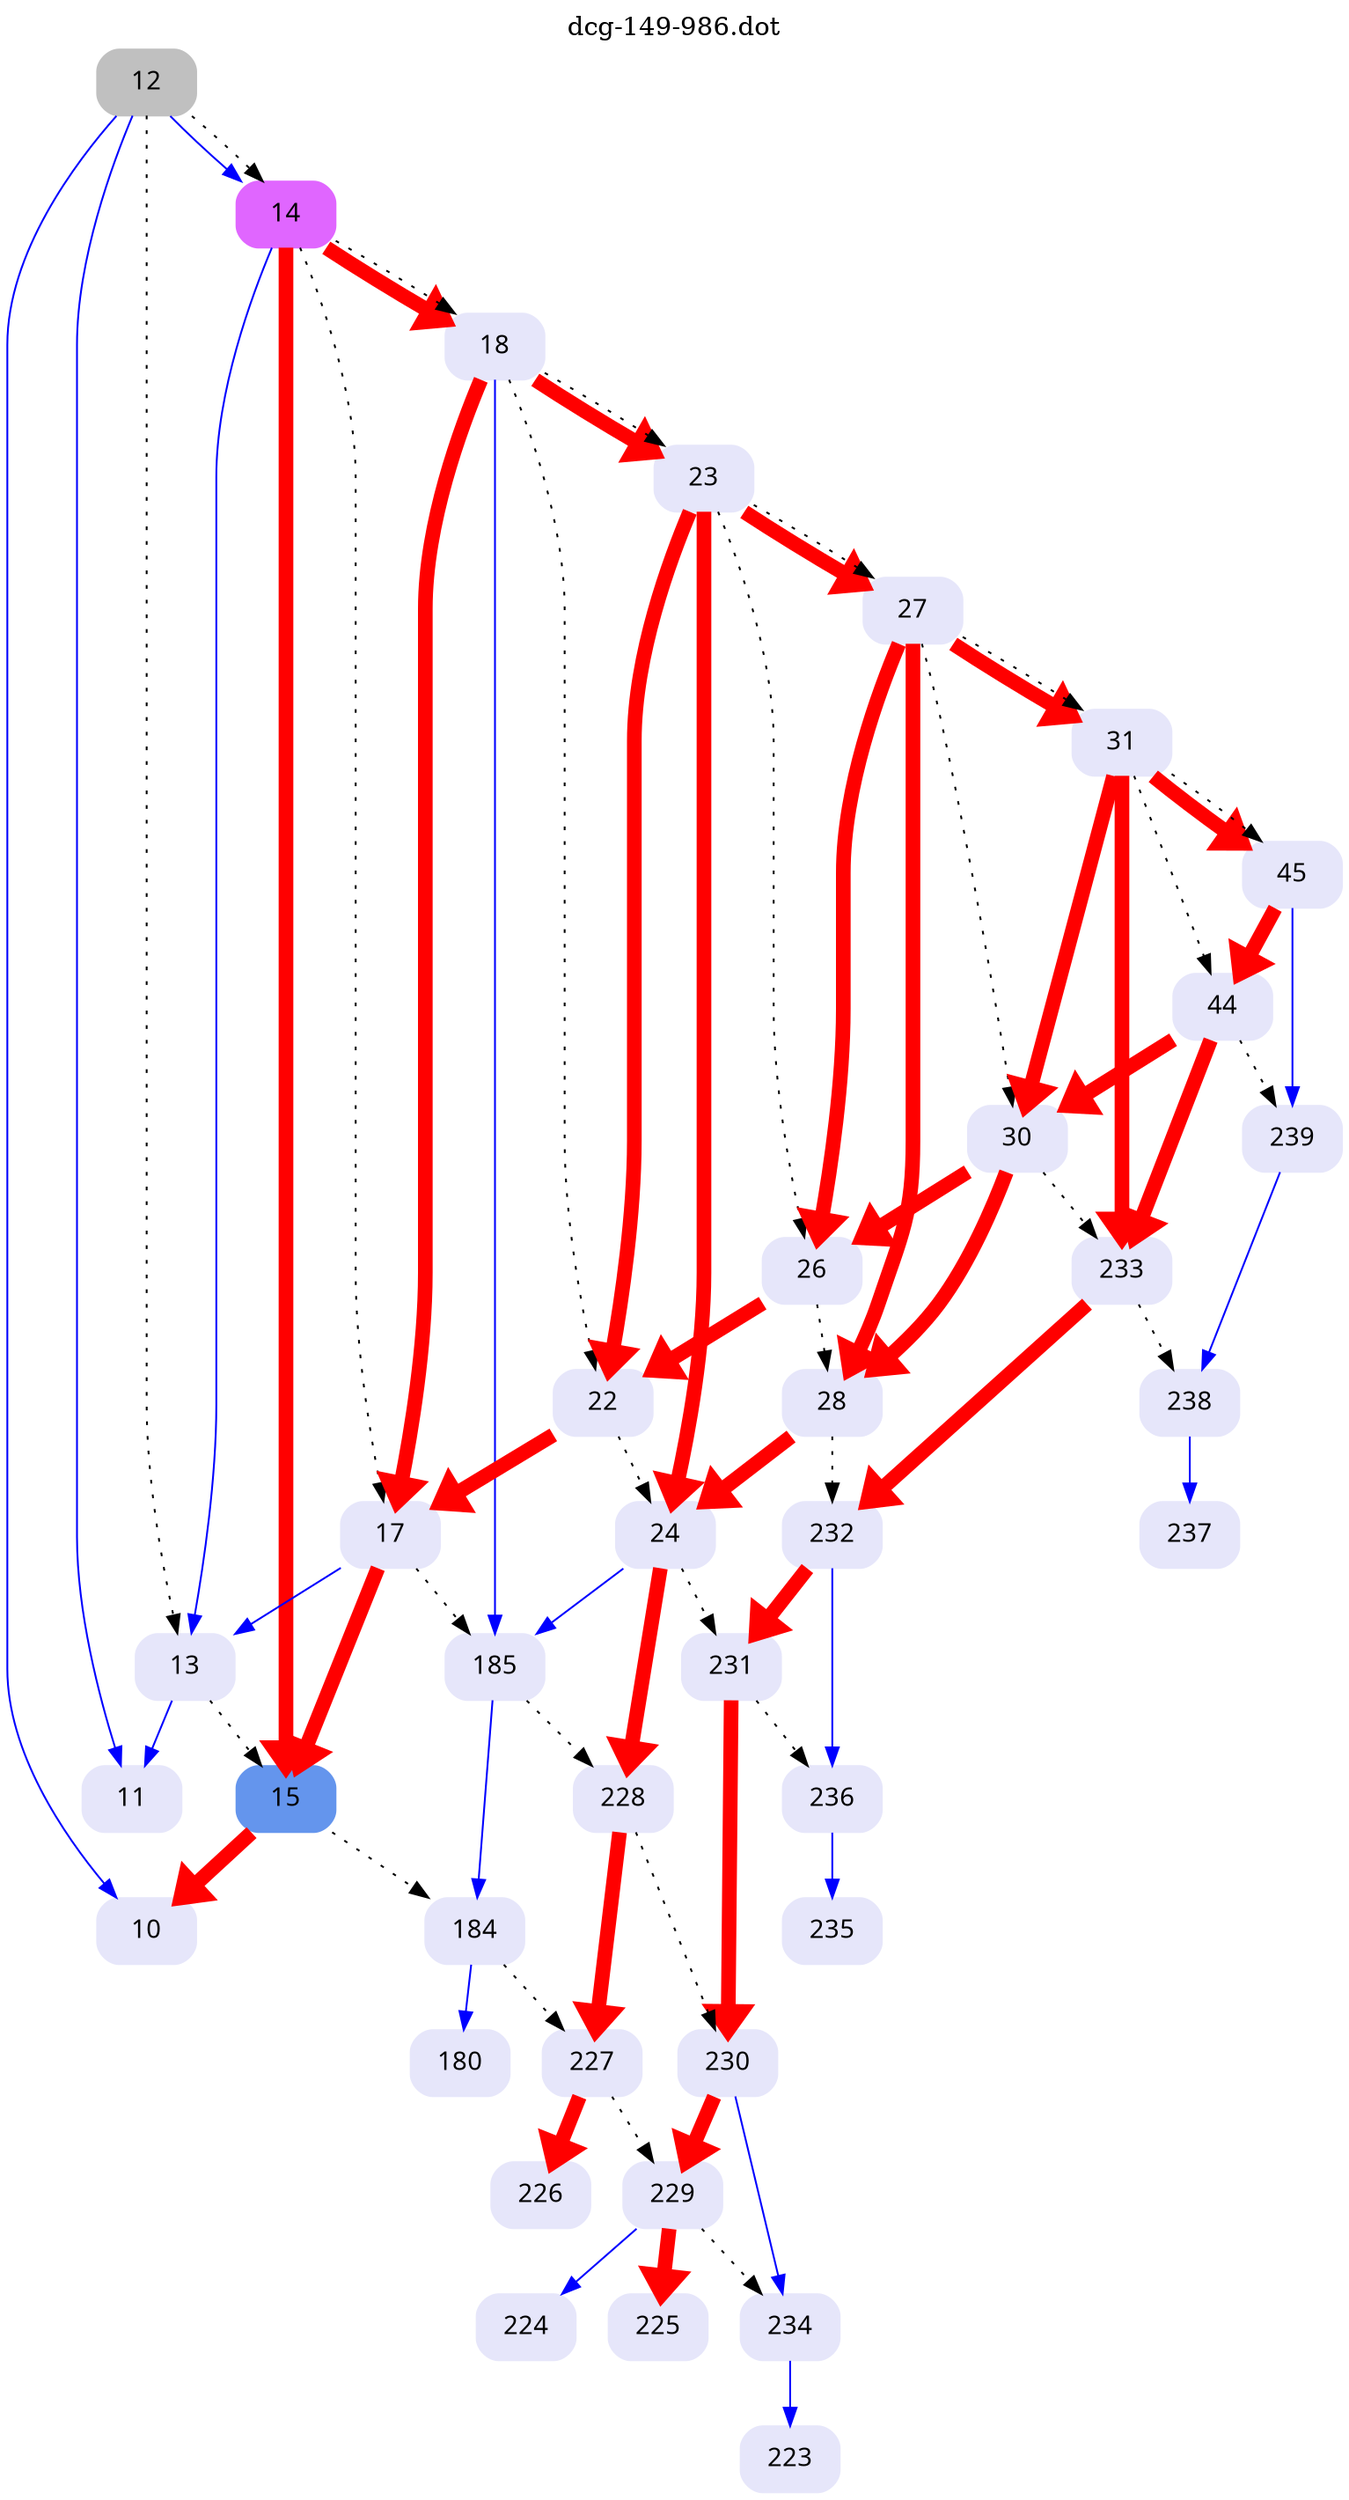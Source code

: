 digraph dcg_149 {
  labelloc="t";
  label="dcg-149-986.dot";
  node [fontname="sans-serif"];
  node [shape=box style="rounded,filled"];
  n12 [label="12" color=grey];
  n12 -> n11 [color=blue penwidth=1];
  n12 -> n10 [color=blue penwidth=1];
  n12 -> n14 [color=blue penwidth=1];
  n12 -> n13 [style=dotted,label=""];
  n12 -> n14 [style=dotted,label=""];
  n14 [label="14" color=mediumorchid1];
  n14 -> n13 [color=blue penwidth=1];
  n14 -> n15 [color=red penwidth=8];
  n14 -> n18 [color=red penwidth=8];
  n14 -> n17 [style=dotted,label=""];
  n14 -> n18 [style=dotted,label=""];
  n18 [label="18" color=lavender];
  n18 -> n17 [color=red penwidth=8];
  n18 -> n185 [color=blue penwidth=1];
  n18 -> n23 [color=red penwidth=8];
  n18 -> n22 [style=dotted,label=""];
  n18 -> n23 [style=dotted,label=""];
  n23 [label="23" color=lavender];
  n23 -> n22 [color=red penwidth=8];
  n23 -> n24 [color=red penwidth=8];
  n23 -> n27 [color=red penwidth=8];
  n23 -> n26 [style=dotted,label=""];
  n23 -> n27 [style=dotted,label=""];
  n27 [label="27" color=lavender];
  n27 -> n26 [color=red penwidth=8];
  n27 -> n28 [color=red penwidth=8];
  n27 -> n31 [color=red penwidth=8];
  n27 -> n30 [style=dotted,label=""];
  n27 -> n31 [style=dotted,label=""];
  n31 [label="31" color=lavender];
  n31 -> n30 [color=red penwidth=8];
  n31 -> n233 [color=red penwidth=8];
  n31 -> n45 [color=red penwidth=8];
  n31 -> n44 [style=dotted,label=""];
  n31 -> n45 [style=dotted,label=""];
  n45 [label="45" color=lavender];
  n45 -> n44 [color=red penwidth=8];
  n45 -> n239 [color=blue penwidth=1];
  n239 [label="239" color=lavender];
  n239 -> n238 [color=blue penwidth=1];
  n238 [label="238" color=lavender];
  n238 -> n237 [color=blue penwidth=1];
  n237 [label="237" color=lavender];
  n44 [label="44" color=lavender];
  n44 -> n30 [color=red penwidth=8];
  n44 -> n233 [color=red penwidth=8];
  n44 -> n239 [style=dotted,label=""];
  n233 [label="233" color=lavender];
  n233 -> n232 [color=red penwidth=8];
  n233 -> n238 [style=dotted,label=""];
  n232 [label="232" color=lavender];
  n232 -> n231 [color=red penwidth=8];
  n232 -> n236 [color=blue penwidth=1];
  n236 [label="236" color=lavender];
  n236 -> n235 [color=blue penwidth=1];
  n235 [label="235" color=lavender];
  n231 [label="231" color=lavender];
  n231 -> n230 [color=red penwidth=8];
  n231 -> n236 [style=dotted,label=""];
  n230 [label="230" color=lavender];
  n230 -> n229 [color=red penwidth=8];
  n230 -> n234 [color=blue penwidth=1];
  n234 [label="234" color=lavender];
  n234 -> n223 [color=blue penwidth=1];
  n223 [label="223" color=lavender];
  n229 [label="229" color=lavender];
  n229 -> n224 [color=blue penwidth=1];
  n229 -> n225 [color=red penwidth=8];
  n229 -> n234 [style=dotted,label=""];
  n225 [label="225" color=lavender];
  n224 [label="224" color=lavender];
  n30 [label="30" color=lavender];
  n30 -> n26 [color=red penwidth=8];
  n30 -> n28 [color=red penwidth=8];
  n30 -> n233 [style=dotted,label=""];
  n28 [label="28" color=lavender];
  n28 -> n24 [color=red penwidth=8];
  n28 -> n232 [style=dotted,label=""];
  n24 [label="24" color=lavender];
  n24 -> n185 [color=blue penwidth=1];
  n24 -> n228 [color=red penwidth=8];
  n24 -> n231 [style=dotted,label=""];
  n228 [label="228" color=lavender];
  n228 -> n227 [color=red penwidth=8];
  n228 -> n230 [style=dotted,label=""];
  n227 [label="227" color=lavender];
  n227 -> n226 [color=red penwidth=8];
  n227 -> n229 [style=dotted,label=""];
  n226 [label="226" color=lavender];
  n185 [label="185" color=lavender];
  n185 -> n184 [color=blue penwidth=1];
  n185 -> n228 [style=dotted,label=""];
  n184 [label="184" color=lavender];
  n184 -> n180 [color=blue penwidth=1];
  n184 -> n227 [style=dotted,label=""];
  n180 [label="180" color=lavender];
  n26 [label="26" color=lavender];
  n26 -> n22 [color=red penwidth=8];
  n26 -> n28 [style=dotted,label=""];
  n22 [label="22" color=lavender];
  n22 -> n17 [color=red penwidth=8];
  n22 -> n24 [style=dotted,label=""];
  n17 [label="17" color=lavender];
  n17 -> n13 [color=blue penwidth=1];
  n17 -> n15 [color=red penwidth=8];
  n17 -> n185 [style=dotted,label=""];
  n15 [label="15" color=cornflowerblue];
  n15 -> n10 [color=red penwidth=8];
  n15 -> n184 [style=dotted,label=""];
  n10 [label="10" color=lavender];
  n13 [label="13" color=lavender];
  n13 -> n11 [color=blue penwidth=1];
  n13 -> n15 [style=dotted,label=""];
  n11 [label="11" color=lavender];
}
